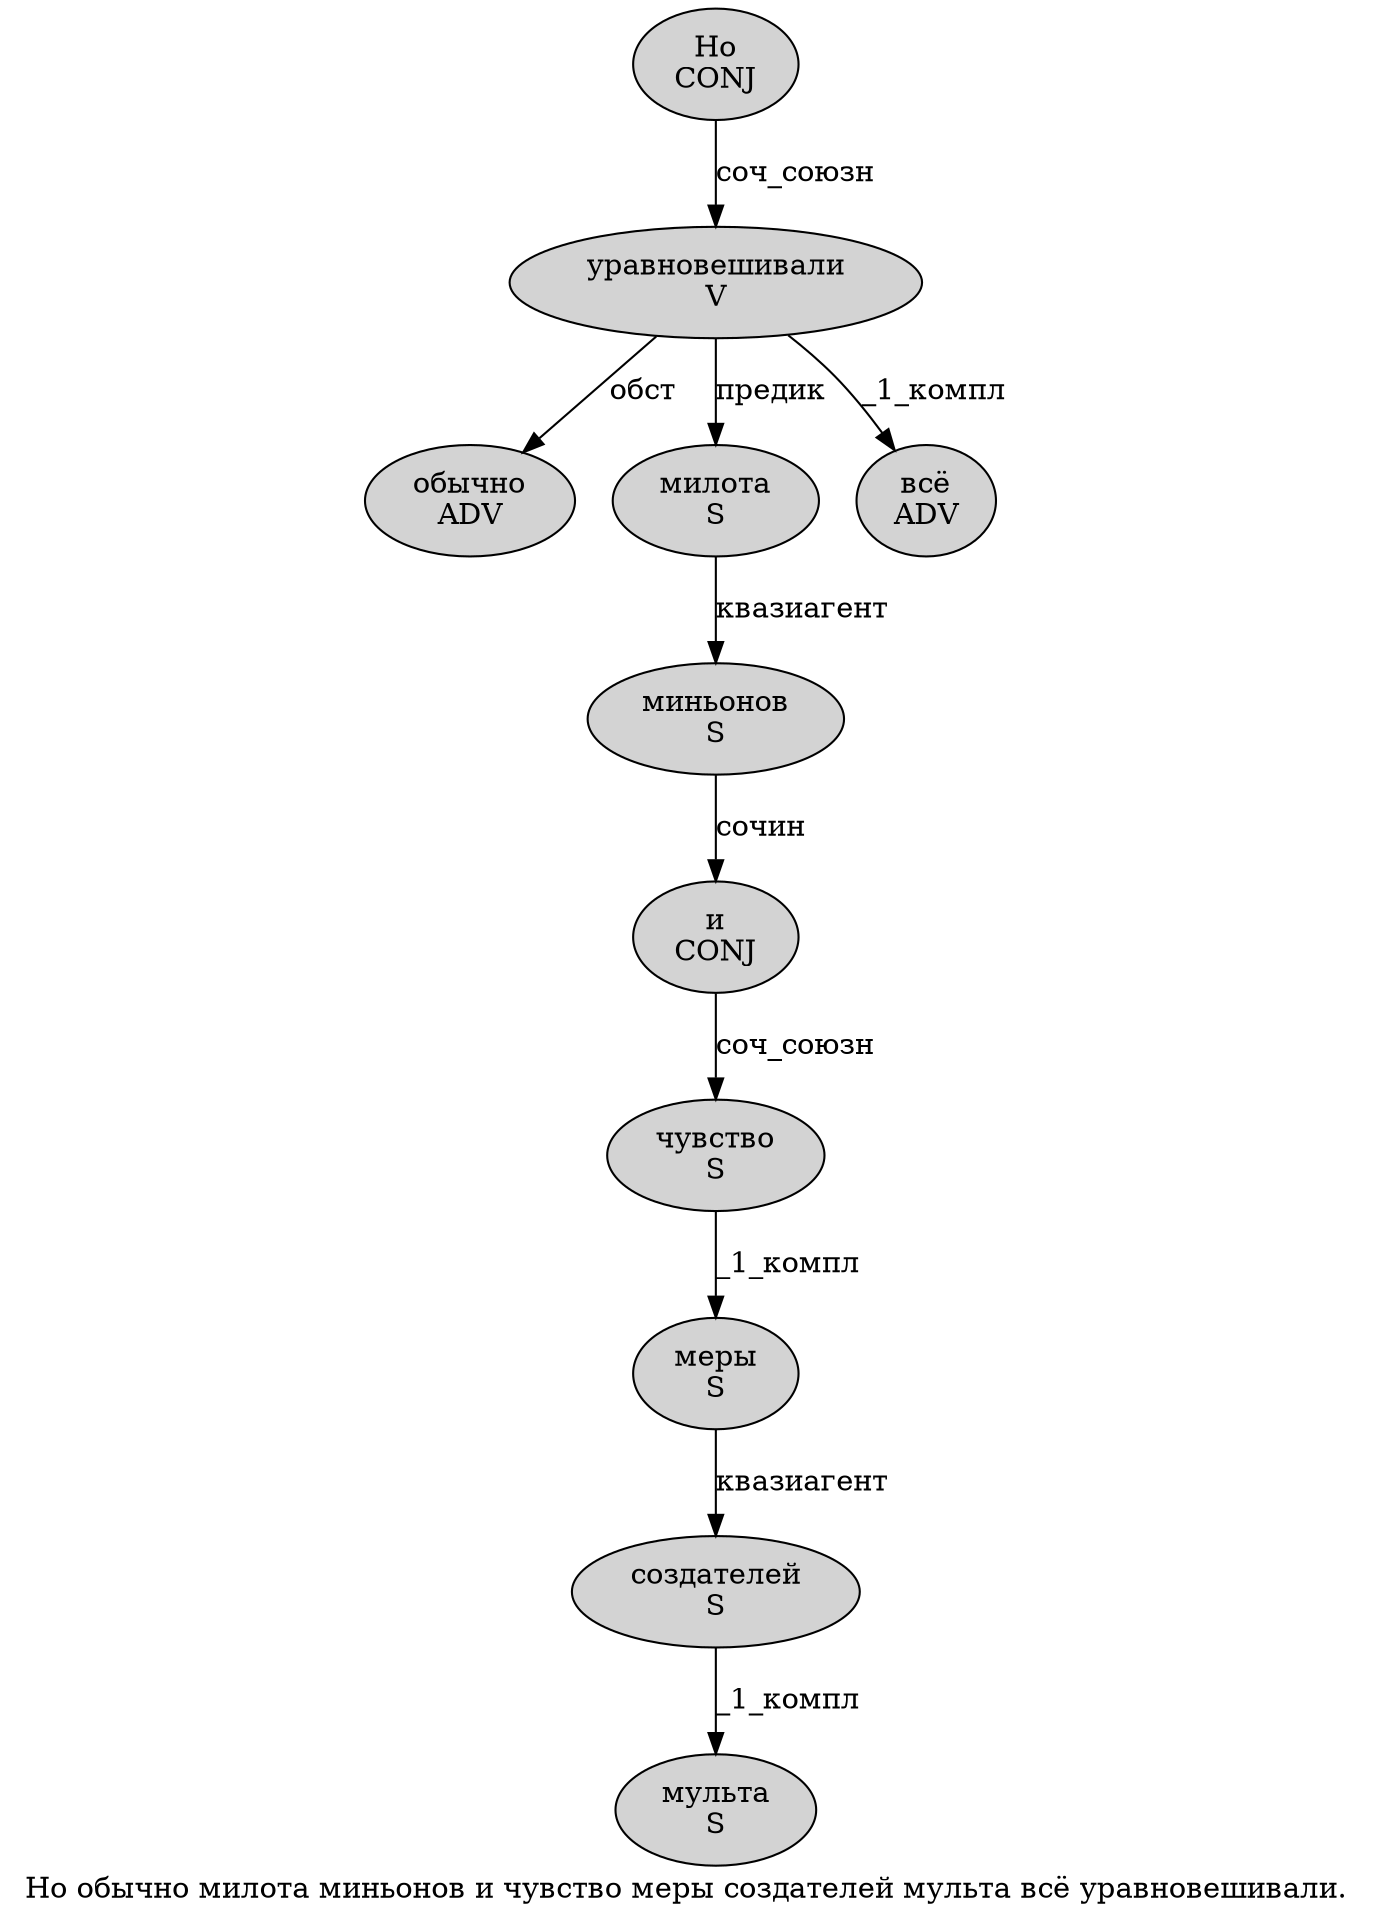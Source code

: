 digraph SENTENCE_2914 {
	graph [label="Но обычно милота миньонов и чувство меры создателей мульта всё уравновешивали."]
	node [style=filled]
		0 [label="Но
CONJ" color="" fillcolor=lightgray penwidth=1 shape=ellipse]
		1 [label="обычно
ADV" color="" fillcolor=lightgray penwidth=1 shape=ellipse]
		2 [label="милота
S" color="" fillcolor=lightgray penwidth=1 shape=ellipse]
		3 [label="миньонов
S" color="" fillcolor=lightgray penwidth=1 shape=ellipse]
		4 [label="и
CONJ" color="" fillcolor=lightgray penwidth=1 shape=ellipse]
		5 [label="чувство
S" color="" fillcolor=lightgray penwidth=1 shape=ellipse]
		6 [label="меры
S" color="" fillcolor=lightgray penwidth=1 shape=ellipse]
		7 [label="создателей
S" color="" fillcolor=lightgray penwidth=1 shape=ellipse]
		8 [label="мульта
S" color="" fillcolor=lightgray penwidth=1 shape=ellipse]
		9 [label="всё
ADV" color="" fillcolor=lightgray penwidth=1 shape=ellipse]
		10 [label="уравновешивали
V" color="" fillcolor=lightgray penwidth=1 shape=ellipse]
			0 -> 10 [label="соч_союзн"]
			10 -> 1 [label="обст"]
			10 -> 2 [label="предик"]
			10 -> 9 [label="_1_компл"]
			4 -> 5 [label="соч_союзн"]
			5 -> 6 [label="_1_компл"]
			2 -> 3 [label="квазиагент"]
			7 -> 8 [label="_1_компл"]
			3 -> 4 [label="сочин"]
			6 -> 7 [label="квазиагент"]
}